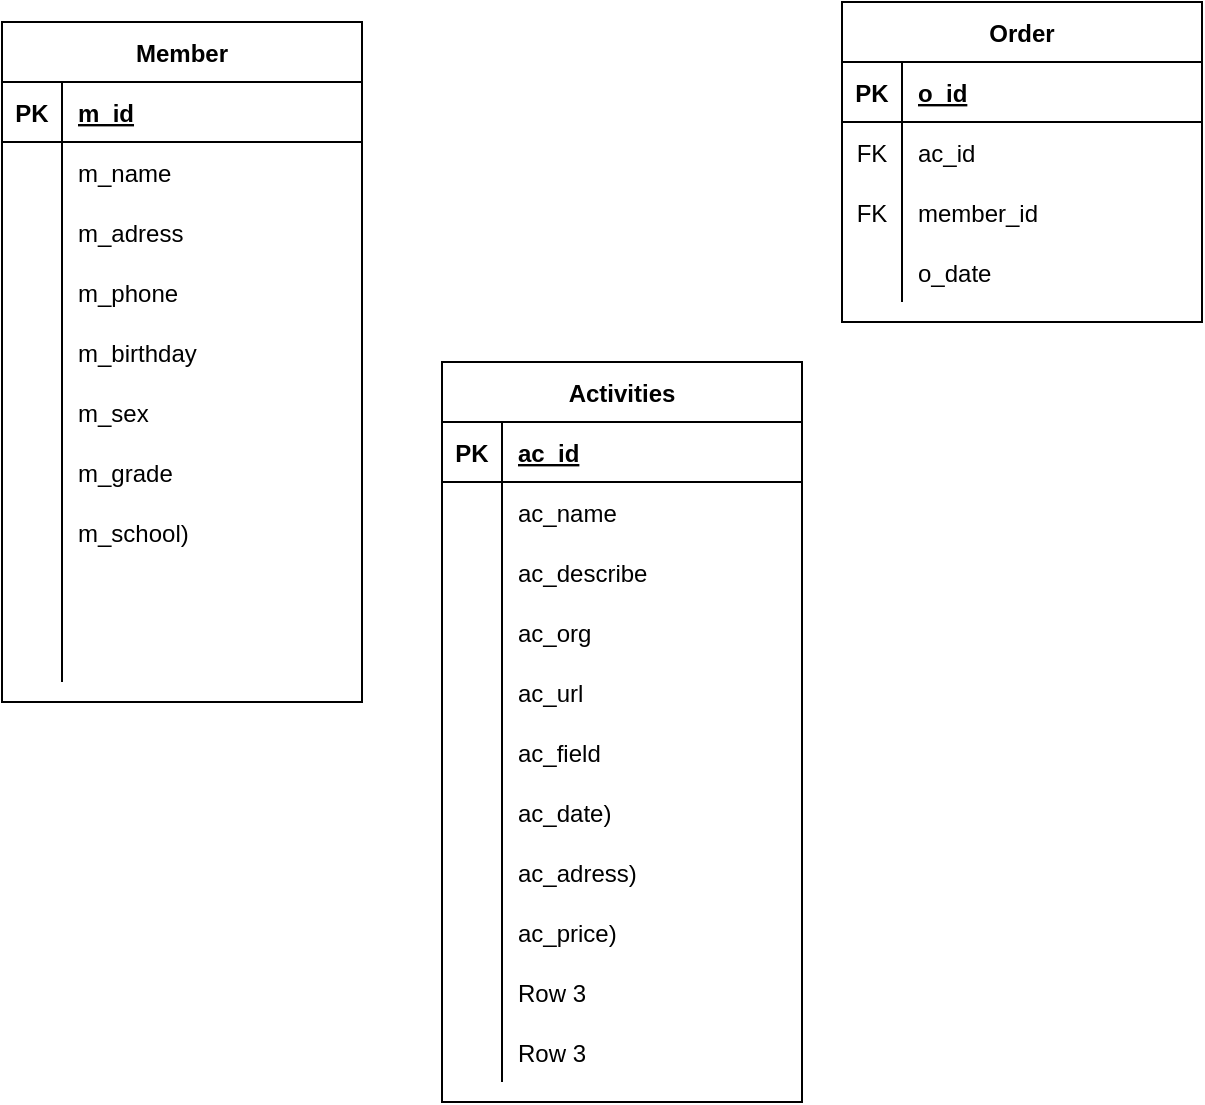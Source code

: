 <mxfile version="13.7.9" type="github">
  <diagram id="b5TJDrXaxEZ8Jz_9KGDN" name="Page-1">
    <mxGraphModel dx="946" dy="614" grid="1" gridSize="10" guides="1" tooltips="1" connect="1" arrows="1" fold="1" page="1" pageScale="1" pageWidth="827" pageHeight="1169" math="0" shadow="0">
      <root>
        <mxCell id="0" />
        <mxCell id="1" parent="0" />
        <mxCell id="qSzLSpkRc-Tx1MiX0r5f-1" value="Member" style="shape=table;startSize=30;container=1;collapsible=1;childLayout=tableLayout;fixedRows=1;rowLines=0;fontStyle=1;align=center;resizeLast=1;" vertex="1" parent="1">
          <mxGeometry x="120" y="90" width="180" height="340" as="geometry" />
        </mxCell>
        <mxCell id="qSzLSpkRc-Tx1MiX0r5f-2" value="" style="shape=partialRectangle;collapsible=0;dropTarget=0;pointerEvents=0;fillColor=none;top=0;left=0;bottom=1;right=0;points=[[0,0.5],[1,0.5]];portConstraint=eastwest;" vertex="1" parent="qSzLSpkRc-Tx1MiX0r5f-1">
          <mxGeometry y="30" width="180" height="30" as="geometry" />
        </mxCell>
        <mxCell id="qSzLSpkRc-Tx1MiX0r5f-3" value="PK" style="shape=partialRectangle;connectable=0;fillColor=none;top=0;left=0;bottom=0;right=0;fontStyle=1;overflow=hidden;" vertex="1" parent="qSzLSpkRc-Tx1MiX0r5f-2">
          <mxGeometry width="30" height="30" as="geometry" />
        </mxCell>
        <mxCell id="qSzLSpkRc-Tx1MiX0r5f-4" value="m_id" style="shape=partialRectangle;connectable=0;fillColor=none;top=0;left=0;bottom=0;right=0;align=left;spacingLeft=6;fontStyle=5;overflow=hidden;" vertex="1" parent="qSzLSpkRc-Tx1MiX0r5f-2">
          <mxGeometry x="30" width="150" height="30" as="geometry" />
        </mxCell>
        <mxCell id="qSzLSpkRc-Tx1MiX0r5f-5" value="" style="shape=partialRectangle;collapsible=0;dropTarget=0;pointerEvents=0;fillColor=none;top=0;left=0;bottom=0;right=0;points=[[0,0.5],[1,0.5]];portConstraint=eastwest;" vertex="1" parent="qSzLSpkRc-Tx1MiX0r5f-1">
          <mxGeometry y="60" width="180" height="30" as="geometry" />
        </mxCell>
        <mxCell id="qSzLSpkRc-Tx1MiX0r5f-6" value="" style="shape=partialRectangle;connectable=0;fillColor=none;top=0;left=0;bottom=0;right=0;editable=1;overflow=hidden;" vertex="1" parent="qSzLSpkRc-Tx1MiX0r5f-5">
          <mxGeometry width="30" height="30" as="geometry" />
        </mxCell>
        <mxCell id="qSzLSpkRc-Tx1MiX0r5f-7" value="m_name" style="shape=partialRectangle;connectable=0;fillColor=none;top=0;left=0;bottom=0;right=0;align=left;spacingLeft=6;overflow=hidden;" vertex="1" parent="qSzLSpkRc-Tx1MiX0r5f-5">
          <mxGeometry x="30" width="150" height="30" as="geometry" />
        </mxCell>
        <mxCell id="qSzLSpkRc-Tx1MiX0r5f-8" value="" style="shape=partialRectangle;collapsible=0;dropTarget=0;pointerEvents=0;fillColor=none;top=0;left=0;bottom=0;right=0;points=[[0,0.5],[1,0.5]];portConstraint=eastwest;" vertex="1" parent="qSzLSpkRc-Tx1MiX0r5f-1">
          <mxGeometry y="90" width="180" height="30" as="geometry" />
        </mxCell>
        <mxCell id="qSzLSpkRc-Tx1MiX0r5f-9" value="" style="shape=partialRectangle;connectable=0;fillColor=none;top=0;left=0;bottom=0;right=0;editable=1;overflow=hidden;" vertex="1" parent="qSzLSpkRc-Tx1MiX0r5f-8">
          <mxGeometry width="30" height="30" as="geometry" />
        </mxCell>
        <mxCell id="qSzLSpkRc-Tx1MiX0r5f-10" value="m_adress" style="shape=partialRectangle;connectable=0;fillColor=none;top=0;left=0;bottom=0;right=0;align=left;spacingLeft=6;overflow=hidden;" vertex="1" parent="qSzLSpkRc-Tx1MiX0r5f-8">
          <mxGeometry x="30" width="150" height="30" as="geometry" />
        </mxCell>
        <mxCell id="qSzLSpkRc-Tx1MiX0r5f-11" value="" style="shape=partialRectangle;collapsible=0;dropTarget=0;pointerEvents=0;fillColor=none;top=0;left=0;bottom=0;right=0;points=[[0,0.5],[1,0.5]];portConstraint=eastwest;" vertex="1" parent="qSzLSpkRc-Tx1MiX0r5f-1">
          <mxGeometry y="120" width="180" height="30" as="geometry" />
        </mxCell>
        <mxCell id="qSzLSpkRc-Tx1MiX0r5f-12" value="" style="shape=partialRectangle;connectable=0;fillColor=none;top=0;left=0;bottom=0;right=0;editable=1;overflow=hidden;" vertex="1" parent="qSzLSpkRc-Tx1MiX0r5f-11">
          <mxGeometry width="30" height="30" as="geometry" />
        </mxCell>
        <mxCell id="qSzLSpkRc-Tx1MiX0r5f-13" value="m_phone" style="shape=partialRectangle;connectable=0;fillColor=none;top=0;left=0;bottom=0;right=0;align=left;spacingLeft=6;overflow=hidden;" vertex="1" parent="qSzLSpkRc-Tx1MiX0r5f-11">
          <mxGeometry x="30" width="150" height="30" as="geometry" />
        </mxCell>
        <mxCell id="qSzLSpkRc-Tx1MiX0r5f-14" value="" style="shape=partialRectangle;collapsible=0;dropTarget=0;pointerEvents=0;fillColor=none;top=0;left=0;bottom=0;right=0;points=[[0,0.5],[1,0.5]];portConstraint=eastwest;" vertex="1" parent="qSzLSpkRc-Tx1MiX0r5f-1">
          <mxGeometry y="150" width="180" height="30" as="geometry" />
        </mxCell>
        <mxCell id="qSzLSpkRc-Tx1MiX0r5f-15" value="" style="shape=partialRectangle;connectable=0;fillColor=none;top=0;left=0;bottom=0;right=0;editable=1;overflow=hidden;" vertex="1" parent="qSzLSpkRc-Tx1MiX0r5f-14">
          <mxGeometry width="30" height="30" as="geometry" />
        </mxCell>
        <mxCell id="qSzLSpkRc-Tx1MiX0r5f-16" value="m_birthday" style="shape=partialRectangle;connectable=0;fillColor=none;top=0;left=0;bottom=0;right=0;align=left;spacingLeft=6;overflow=hidden;" vertex="1" parent="qSzLSpkRc-Tx1MiX0r5f-14">
          <mxGeometry x="30" width="150" height="30" as="geometry" />
        </mxCell>
        <mxCell id="qSzLSpkRc-Tx1MiX0r5f-17" value="" style="shape=partialRectangle;collapsible=0;dropTarget=0;pointerEvents=0;fillColor=none;top=0;left=0;bottom=0;right=0;points=[[0,0.5],[1,0.5]];portConstraint=eastwest;" vertex="1" parent="qSzLSpkRc-Tx1MiX0r5f-1">
          <mxGeometry y="180" width="180" height="30" as="geometry" />
        </mxCell>
        <mxCell id="qSzLSpkRc-Tx1MiX0r5f-18" value="" style="shape=partialRectangle;connectable=0;fillColor=none;top=0;left=0;bottom=0;right=0;editable=1;overflow=hidden;" vertex="1" parent="qSzLSpkRc-Tx1MiX0r5f-17">
          <mxGeometry width="30" height="30" as="geometry" />
        </mxCell>
        <mxCell id="qSzLSpkRc-Tx1MiX0r5f-19" value="m_sex" style="shape=partialRectangle;connectable=0;fillColor=none;top=0;left=0;bottom=0;right=0;align=left;spacingLeft=6;overflow=hidden;" vertex="1" parent="qSzLSpkRc-Tx1MiX0r5f-17">
          <mxGeometry x="30" width="150" height="30" as="geometry" />
        </mxCell>
        <mxCell id="qSzLSpkRc-Tx1MiX0r5f-20" value="" style="shape=partialRectangle;collapsible=0;dropTarget=0;pointerEvents=0;fillColor=none;top=0;left=0;bottom=0;right=0;points=[[0,0.5],[1,0.5]];portConstraint=eastwest;" vertex="1" parent="qSzLSpkRc-Tx1MiX0r5f-1">
          <mxGeometry y="210" width="180" height="30" as="geometry" />
        </mxCell>
        <mxCell id="qSzLSpkRc-Tx1MiX0r5f-21" value="" style="shape=partialRectangle;connectable=0;fillColor=none;top=0;left=0;bottom=0;right=0;editable=1;overflow=hidden;" vertex="1" parent="qSzLSpkRc-Tx1MiX0r5f-20">
          <mxGeometry width="30" height="30" as="geometry" />
        </mxCell>
        <mxCell id="qSzLSpkRc-Tx1MiX0r5f-22" value="m_grade" style="shape=partialRectangle;connectable=0;fillColor=none;top=0;left=0;bottom=0;right=0;align=left;spacingLeft=6;overflow=hidden;" vertex="1" parent="qSzLSpkRc-Tx1MiX0r5f-20">
          <mxGeometry x="30" width="150" height="30" as="geometry" />
        </mxCell>
        <mxCell id="qSzLSpkRc-Tx1MiX0r5f-23" value="" style="shape=partialRectangle;collapsible=0;dropTarget=0;pointerEvents=0;fillColor=none;top=0;left=0;bottom=0;right=0;points=[[0,0.5],[1,0.5]];portConstraint=eastwest;" vertex="1" parent="qSzLSpkRc-Tx1MiX0r5f-1">
          <mxGeometry y="240" width="180" height="30" as="geometry" />
        </mxCell>
        <mxCell id="qSzLSpkRc-Tx1MiX0r5f-24" value="" style="shape=partialRectangle;connectable=0;fillColor=none;top=0;left=0;bottom=0;right=0;editable=1;overflow=hidden;" vertex="1" parent="qSzLSpkRc-Tx1MiX0r5f-23">
          <mxGeometry width="30" height="30" as="geometry" />
        </mxCell>
        <mxCell id="qSzLSpkRc-Tx1MiX0r5f-25" value="m_school)" style="shape=partialRectangle;connectable=0;fillColor=none;top=0;left=0;bottom=0;right=0;align=left;spacingLeft=6;overflow=hidden;" vertex="1" parent="qSzLSpkRc-Tx1MiX0r5f-23">
          <mxGeometry x="30" width="150" height="30" as="geometry" />
        </mxCell>
        <mxCell id="qSzLSpkRc-Tx1MiX0r5f-26" value="" style="shape=partialRectangle;collapsible=0;dropTarget=0;pointerEvents=0;fillColor=none;top=0;left=0;bottom=0;right=0;points=[[0,0.5],[1,0.5]];portConstraint=eastwest;" vertex="1" parent="qSzLSpkRc-Tx1MiX0r5f-1">
          <mxGeometry y="270" width="180" height="30" as="geometry" />
        </mxCell>
        <mxCell id="qSzLSpkRc-Tx1MiX0r5f-27" value="" style="shape=partialRectangle;connectable=0;fillColor=none;top=0;left=0;bottom=0;right=0;editable=1;overflow=hidden;" vertex="1" parent="qSzLSpkRc-Tx1MiX0r5f-26">
          <mxGeometry width="30" height="30" as="geometry" />
        </mxCell>
        <mxCell id="qSzLSpkRc-Tx1MiX0r5f-28" value="" style="shape=partialRectangle;connectable=0;fillColor=none;top=0;left=0;bottom=0;right=0;align=left;spacingLeft=6;overflow=hidden;" vertex="1" parent="qSzLSpkRc-Tx1MiX0r5f-26">
          <mxGeometry x="30" width="150" height="30" as="geometry" />
        </mxCell>
        <mxCell id="qSzLSpkRc-Tx1MiX0r5f-29" value="" style="shape=partialRectangle;collapsible=0;dropTarget=0;pointerEvents=0;fillColor=none;top=0;left=0;bottom=0;right=0;points=[[0,0.5],[1,0.5]];portConstraint=eastwest;" vertex="1" parent="qSzLSpkRc-Tx1MiX0r5f-1">
          <mxGeometry y="300" width="180" height="30" as="geometry" />
        </mxCell>
        <mxCell id="qSzLSpkRc-Tx1MiX0r5f-30" value="" style="shape=partialRectangle;connectable=0;fillColor=none;top=0;left=0;bottom=0;right=0;editable=1;overflow=hidden;" vertex="1" parent="qSzLSpkRc-Tx1MiX0r5f-29">
          <mxGeometry width="30" height="30" as="geometry" />
        </mxCell>
        <mxCell id="qSzLSpkRc-Tx1MiX0r5f-31" value="" style="shape=partialRectangle;connectable=0;fillColor=none;top=0;left=0;bottom=0;right=0;align=left;spacingLeft=6;overflow=hidden;" vertex="1" parent="qSzLSpkRc-Tx1MiX0r5f-29">
          <mxGeometry x="30" width="150" height="30" as="geometry" />
        </mxCell>
        <mxCell id="qSzLSpkRc-Tx1MiX0r5f-32" value="Activities" style="shape=table;startSize=30;container=1;collapsible=1;childLayout=tableLayout;fixedRows=1;rowLines=0;fontStyle=1;align=center;resizeLast=1;" vertex="1" parent="1">
          <mxGeometry x="340" y="260" width="180" height="370" as="geometry" />
        </mxCell>
        <mxCell id="qSzLSpkRc-Tx1MiX0r5f-33" value="" style="shape=partialRectangle;collapsible=0;dropTarget=0;pointerEvents=0;fillColor=none;top=0;left=0;bottom=1;right=0;points=[[0,0.5],[1,0.5]];portConstraint=eastwest;" vertex="1" parent="qSzLSpkRc-Tx1MiX0r5f-32">
          <mxGeometry y="30" width="180" height="30" as="geometry" />
        </mxCell>
        <mxCell id="qSzLSpkRc-Tx1MiX0r5f-34" value="PK" style="shape=partialRectangle;connectable=0;fillColor=none;top=0;left=0;bottom=0;right=0;fontStyle=1;overflow=hidden;" vertex="1" parent="qSzLSpkRc-Tx1MiX0r5f-33">
          <mxGeometry width="30" height="30" as="geometry" />
        </mxCell>
        <mxCell id="qSzLSpkRc-Tx1MiX0r5f-35" value="ac_id" style="shape=partialRectangle;connectable=0;fillColor=none;top=0;left=0;bottom=0;right=0;align=left;spacingLeft=6;fontStyle=5;overflow=hidden;" vertex="1" parent="qSzLSpkRc-Tx1MiX0r5f-33">
          <mxGeometry x="30" width="150" height="30" as="geometry" />
        </mxCell>
        <mxCell id="qSzLSpkRc-Tx1MiX0r5f-36" value="" style="shape=partialRectangle;collapsible=0;dropTarget=0;pointerEvents=0;fillColor=none;top=0;left=0;bottom=0;right=0;points=[[0,0.5],[1,0.5]];portConstraint=eastwest;" vertex="1" parent="qSzLSpkRc-Tx1MiX0r5f-32">
          <mxGeometry y="60" width="180" height="30" as="geometry" />
        </mxCell>
        <mxCell id="qSzLSpkRc-Tx1MiX0r5f-37" value="" style="shape=partialRectangle;connectable=0;fillColor=none;top=0;left=0;bottom=0;right=0;editable=1;overflow=hidden;" vertex="1" parent="qSzLSpkRc-Tx1MiX0r5f-36">
          <mxGeometry width="30" height="30" as="geometry" />
        </mxCell>
        <mxCell id="qSzLSpkRc-Tx1MiX0r5f-38" value="ac_name" style="shape=partialRectangle;connectable=0;fillColor=none;top=0;left=0;bottom=0;right=0;align=left;spacingLeft=6;overflow=hidden;" vertex="1" parent="qSzLSpkRc-Tx1MiX0r5f-36">
          <mxGeometry x="30" width="150" height="30" as="geometry" />
        </mxCell>
        <mxCell id="qSzLSpkRc-Tx1MiX0r5f-39" value="" style="shape=partialRectangle;collapsible=0;dropTarget=0;pointerEvents=0;fillColor=none;top=0;left=0;bottom=0;right=0;points=[[0,0.5],[1,0.5]];portConstraint=eastwest;" vertex="1" parent="qSzLSpkRc-Tx1MiX0r5f-32">
          <mxGeometry y="90" width="180" height="30" as="geometry" />
        </mxCell>
        <mxCell id="qSzLSpkRc-Tx1MiX0r5f-40" value="" style="shape=partialRectangle;connectable=0;fillColor=none;top=0;left=0;bottom=0;right=0;editable=1;overflow=hidden;" vertex="1" parent="qSzLSpkRc-Tx1MiX0r5f-39">
          <mxGeometry width="30" height="30" as="geometry" />
        </mxCell>
        <mxCell id="qSzLSpkRc-Tx1MiX0r5f-41" value="ac_describe" style="shape=partialRectangle;connectable=0;fillColor=none;top=0;left=0;bottom=0;right=0;align=left;spacingLeft=6;overflow=hidden;" vertex="1" parent="qSzLSpkRc-Tx1MiX0r5f-39">
          <mxGeometry x="30" width="150" height="30" as="geometry" />
        </mxCell>
        <mxCell id="qSzLSpkRc-Tx1MiX0r5f-42" value="" style="shape=partialRectangle;collapsible=0;dropTarget=0;pointerEvents=0;fillColor=none;top=0;left=0;bottom=0;right=0;points=[[0,0.5],[1,0.5]];portConstraint=eastwest;" vertex="1" parent="qSzLSpkRc-Tx1MiX0r5f-32">
          <mxGeometry y="120" width="180" height="30" as="geometry" />
        </mxCell>
        <mxCell id="qSzLSpkRc-Tx1MiX0r5f-43" value="" style="shape=partialRectangle;connectable=0;fillColor=none;top=0;left=0;bottom=0;right=0;editable=1;overflow=hidden;" vertex="1" parent="qSzLSpkRc-Tx1MiX0r5f-42">
          <mxGeometry width="30" height="30" as="geometry" />
        </mxCell>
        <mxCell id="qSzLSpkRc-Tx1MiX0r5f-44" value="ac_org" style="shape=partialRectangle;connectable=0;fillColor=none;top=0;left=0;bottom=0;right=0;align=left;spacingLeft=6;overflow=hidden;" vertex="1" parent="qSzLSpkRc-Tx1MiX0r5f-42">
          <mxGeometry x="30" width="150" height="30" as="geometry" />
        </mxCell>
        <mxCell id="qSzLSpkRc-Tx1MiX0r5f-58" value="" style="shape=partialRectangle;collapsible=0;dropTarget=0;pointerEvents=0;fillColor=none;top=0;left=0;bottom=0;right=0;points=[[0,0.5],[1,0.5]];portConstraint=eastwest;" vertex="1" parent="qSzLSpkRc-Tx1MiX0r5f-32">
          <mxGeometry y="150" width="180" height="30" as="geometry" />
        </mxCell>
        <mxCell id="qSzLSpkRc-Tx1MiX0r5f-59" value="" style="shape=partialRectangle;connectable=0;fillColor=none;top=0;left=0;bottom=0;right=0;editable=1;overflow=hidden;" vertex="1" parent="qSzLSpkRc-Tx1MiX0r5f-58">
          <mxGeometry width="30" height="30" as="geometry" />
        </mxCell>
        <mxCell id="qSzLSpkRc-Tx1MiX0r5f-60" value="ac_url" style="shape=partialRectangle;connectable=0;fillColor=none;top=0;left=0;bottom=0;right=0;align=left;spacingLeft=6;overflow=hidden;" vertex="1" parent="qSzLSpkRc-Tx1MiX0r5f-58">
          <mxGeometry x="30" width="150" height="30" as="geometry" />
        </mxCell>
        <mxCell id="qSzLSpkRc-Tx1MiX0r5f-61" value="" style="shape=partialRectangle;collapsible=0;dropTarget=0;pointerEvents=0;fillColor=none;top=0;left=0;bottom=0;right=0;points=[[0,0.5],[1,0.5]];portConstraint=eastwest;" vertex="1" parent="qSzLSpkRc-Tx1MiX0r5f-32">
          <mxGeometry y="180" width="180" height="30" as="geometry" />
        </mxCell>
        <mxCell id="qSzLSpkRc-Tx1MiX0r5f-62" value="" style="shape=partialRectangle;connectable=0;fillColor=none;top=0;left=0;bottom=0;right=0;editable=1;overflow=hidden;" vertex="1" parent="qSzLSpkRc-Tx1MiX0r5f-61">
          <mxGeometry width="30" height="30" as="geometry" />
        </mxCell>
        <mxCell id="qSzLSpkRc-Tx1MiX0r5f-63" value="ac_field" style="shape=partialRectangle;connectable=0;fillColor=none;top=0;left=0;bottom=0;right=0;align=left;spacingLeft=6;overflow=hidden;" vertex="1" parent="qSzLSpkRc-Tx1MiX0r5f-61">
          <mxGeometry x="30" width="150" height="30" as="geometry" />
        </mxCell>
        <mxCell id="qSzLSpkRc-Tx1MiX0r5f-64" value="" style="shape=partialRectangle;collapsible=0;dropTarget=0;pointerEvents=0;fillColor=none;top=0;left=0;bottom=0;right=0;points=[[0,0.5],[1,0.5]];portConstraint=eastwest;" vertex="1" parent="qSzLSpkRc-Tx1MiX0r5f-32">
          <mxGeometry y="210" width="180" height="30" as="geometry" />
        </mxCell>
        <mxCell id="qSzLSpkRc-Tx1MiX0r5f-65" value="" style="shape=partialRectangle;connectable=0;fillColor=none;top=0;left=0;bottom=0;right=0;editable=1;overflow=hidden;" vertex="1" parent="qSzLSpkRc-Tx1MiX0r5f-64">
          <mxGeometry width="30" height="30" as="geometry" />
        </mxCell>
        <mxCell id="qSzLSpkRc-Tx1MiX0r5f-66" value="ac_date)" style="shape=partialRectangle;connectable=0;fillColor=none;top=0;left=0;bottom=0;right=0;align=left;spacingLeft=6;overflow=hidden;" vertex="1" parent="qSzLSpkRc-Tx1MiX0r5f-64">
          <mxGeometry x="30" width="150" height="30" as="geometry" />
        </mxCell>
        <mxCell id="qSzLSpkRc-Tx1MiX0r5f-67" value="" style="shape=partialRectangle;collapsible=0;dropTarget=0;pointerEvents=0;fillColor=none;top=0;left=0;bottom=0;right=0;points=[[0,0.5],[1,0.5]];portConstraint=eastwest;" vertex="1" parent="qSzLSpkRc-Tx1MiX0r5f-32">
          <mxGeometry y="240" width="180" height="30" as="geometry" />
        </mxCell>
        <mxCell id="qSzLSpkRc-Tx1MiX0r5f-68" value="" style="shape=partialRectangle;connectable=0;fillColor=none;top=0;left=0;bottom=0;right=0;editable=1;overflow=hidden;" vertex="1" parent="qSzLSpkRc-Tx1MiX0r5f-67">
          <mxGeometry width="30" height="30" as="geometry" />
        </mxCell>
        <mxCell id="qSzLSpkRc-Tx1MiX0r5f-69" value="ac_adress)" style="shape=partialRectangle;connectable=0;fillColor=none;top=0;left=0;bottom=0;right=0;align=left;spacingLeft=6;overflow=hidden;" vertex="1" parent="qSzLSpkRc-Tx1MiX0r5f-67">
          <mxGeometry x="30" width="150" height="30" as="geometry" />
        </mxCell>
        <mxCell id="qSzLSpkRc-Tx1MiX0r5f-70" value="" style="shape=partialRectangle;collapsible=0;dropTarget=0;pointerEvents=0;fillColor=none;top=0;left=0;bottom=0;right=0;points=[[0,0.5],[1,0.5]];portConstraint=eastwest;" vertex="1" parent="qSzLSpkRc-Tx1MiX0r5f-32">
          <mxGeometry y="270" width="180" height="30" as="geometry" />
        </mxCell>
        <mxCell id="qSzLSpkRc-Tx1MiX0r5f-71" value="" style="shape=partialRectangle;connectable=0;fillColor=none;top=0;left=0;bottom=0;right=0;editable=1;overflow=hidden;" vertex="1" parent="qSzLSpkRc-Tx1MiX0r5f-70">
          <mxGeometry width="30" height="30" as="geometry" />
        </mxCell>
        <mxCell id="qSzLSpkRc-Tx1MiX0r5f-72" value="ac_price)" style="shape=partialRectangle;connectable=0;fillColor=none;top=0;left=0;bottom=0;right=0;align=left;spacingLeft=6;overflow=hidden;" vertex="1" parent="qSzLSpkRc-Tx1MiX0r5f-70">
          <mxGeometry x="30" width="150" height="30" as="geometry" />
        </mxCell>
        <mxCell id="qSzLSpkRc-Tx1MiX0r5f-73" value="" style="shape=partialRectangle;collapsible=0;dropTarget=0;pointerEvents=0;fillColor=none;top=0;left=0;bottom=0;right=0;points=[[0,0.5],[1,0.5]];portConstraint=eastwest;" vertex="1" parent="qSzLSpkRc-Tx1MiX0r5f-32">
          <mxGeometry y="300" width="180" height="30" as="geometry" />
        </mxCell>
        <mxCell id="qSzLSpkRc-Tx1MiX0r5f-74" value="" style="shape=partialRectangle;connectable=0;fillColor=none;top=0;left=0;bottom=0;right=0;editable=1;overflow=hidden;" vertex="1" parent="qSzLSpkRc-Tx1MiX0r5f-73">
          <mxGeometry width="30" height="30" as="geometry" />
        </mxCell>
        <mxCell id="qSzLSpkRc-Tx1MiX0r5f-75" value="Row 3" style="shape=partialRectangle;connectable=0;fillColor=none;top=0;left=0;bottom=0;right=0;align=left;spacingLeft=6;overflow=hidden;" vertex="1" parent="qSzLSpkRc-Tx1MiX0r5f-73">
          <mxGeometry x="30" width="150" height="30" as="geometry" />
        </mxCell>
        <mxCell id="qSzLSpkRc-Tx1MiX0r5f-76" value="" style="shape=partialRectangle;collapsible=0;dropTarget=0;pointerEvents=0;fillColor=none;top=0;left=0;bottom=0;right=0;points=[[0,0.5],[1,0.5]];portConstraint=eastwest;" vertex="1" parent="qSzLSpkRc-Tx1MiX0r5f-32">
          <mxGeometry y="330" width="180" height="30" as="geometry" />
        </mxCell>
        <mxCell id="qSzLSpkRc-Tx1MiX0r5f-77" value="" style="shape=partialRectangle;connectable=0;fillColor=none;top=0;left=0;bottom=0;right=0;editable=1;overflow=hidden;" vertex="1" parent="qSzLSpkRc-Tx1MiX0r5f-76">
          <mxGeometry width="30" height="30" as="geometry" />
        </mxCell>
        <mxCell id="qSzLSpkRc-Tx1MiX0r5f-78" value="Row 3" style="shape=partialRectangle;connectable=0;fillColor=none;top=0;left=0;bottom=0;right=0;align=left;spacingLeft=6;overflow=hidden;" vertex="1" parent="qSzLSpkRc-Tx1MiX0r5f-76">
          <mxGeometry x="30" width="150" height="30" as="geometry" />
        </mxCell>
        <mxCell id="qSzLSpkRc-Tx1MiX0r5f-92" value="Order" style="shape=table;startSize=30;container=1;collapsible=1;childLayout=tableLayout;fixedRows=1;rowLines=0;fontStyle=1;align=center;resizeLast=1;" vertex="1" parent="1">
          <mxGeometry x="540" y="80" width="180" height="160" as="geometry" />
        </mxCell>
        <mxCell id="qSzLSpkRc-Tx1MiX0r5f-93" value="" style="shape=partialRectangle;collapsible=0;dropTarget=0;pointerEvents=0;fillColor=none;top=0;left=0;bottom=1;right=0;points=[[0,0.5],[1,0.5]];portConstraint=eastwest;" vertex="1" parent="qSzLSpkRc-Tx1MiX0r5f-92">
          <mxGeometry y="30" width="180" height="30" as="geometry" />
        </mxCell>
        <mxCell id="qSzLSpkRc-Tx1MiX0r5f-94" value="PK" style="shape=partialRectangle;connectable=0;fillColor=none;top=0;left=0;bottom=0;right=0;fontStyle=1;overflow=hidden;" vertex="1" parent="qSzLSpkRc-Tx1MiX0r5f-93">
          <mxGeometry width="30" height="30" as="geometry" />
        </mxCell>
        <mxCell id="qSzLSpkRc-Tx1MiX0r5f-95" value="o_id" style="shape=partialRectangle;connectable=0;fillColor=none;top=0;left=0;bottom=0;right=0;align=left;spacingLeft=6;fontStyle=5;overflow=hidden;" vertex="1" parent="qSzLSpkRc-Tx1MiX0r5f-93">
          <mxGeometry x="30" width="150" height="30" as="geometry" />
        </mxCell>
        <mxCell id="qSzLSpkRc-Tx1MiX0r5f-96" value="" style="shape=partialRectangle;collapsible=0;dropTarget=0;pointerEvents=0;fillColor=none;top=0;left=0;bottom=0;right=0;points=[[0,0.5],[1,0.5]];portConstraint=eastwest;" vertex="1" parent="qSzLSpkRc-Tx1MiX0r5f-92">
          <mxGeometry y="60" width="180" height="30" as="geometry" />
        </mxCell>
        <mxCell id="qSzLSpkRc-Tx1MiX0r5f-97" value="FK" style="shape=partialRectangle;connectable=0;fillColor=none;top=0;left=0;bottom=0;right=0;editable=1;overflow=hidden;" vertex="1" parent="qSzLSpkRc-Tx1MiX0r5f-96">
          <mxGeometry width="30" height="30" as="geometry" />
        </mxCell>
        <mxCell id="qSzLSpkRc-Tx1MiX0r5f-98" value="ac_id" style="shape=partialRectangle;connectable=0;fillColor=none;top=0;left=0;bottom=0;right=0;align=left;spacingLeft=6;overflow=hidden;" vertex="1" parent="qSzLSpkRc-Tx1MiX0r5f-96">
          <mxGeometry x="30" width="150" height="30" as="geometry" />
        </mxCell>
        <mxCell id="qSzLSpkRc-Tx1MiX0r5f-99" value="" style="shape=partialRectangle;collapsible=0;dropTarget=0;pointerEvents=0;fillColor=none;top=0;left=0;bottom=0;right=0;points=[[0,0.5],[1,0.5]];portConstraint=eastwest;" vertex="1" parent="qSzLSpkRc-Tx1MiX0r5f-92">
          <mxGeometry y="90" width="180" height="30" as="geometry" />
        </mxCell>
        <mxCell id="qSzLSpkRc-Tx1MiX0r5f-100" value="FK" style="shape=partialRectangle;connectable=0;fillColor=none;top=0;left=0;bottom=0;right=0;editable=1;overflow=hidden;" vertex="1" parent="qSzLSpkRc-Tx1MiX0r5f-99">
          <mxGeometry width="30" height="30" as="geometry" />
        </mxCell>
        <mxCell id="qSzLSpkRc-Tx1MiX0r5f-101" value="member_id" style="shape=partialRectangle;connectable=0;fillColor=none;top=0;left=0;bottom=0;right=0;align=left;spacingLeft=6;overflow=hidden;" vertex="1" parent="qSzLSpkRc-Tx1MiX0r5f-99">
          <mxGeometry x="30" width="150" height="30" as="geometry" />
        </mxCell>
        <mxCell id="qSzLSpkRc-Tx1MiX0r5f-102" value="" style="shape=partialRectangle;collapsible=0;dropTarget=0;pointerEvents=0;fillColor=none;top=0;left=0;bottom=0;right=0;points=[[0,0.5],[1,0.5]];portConstraint=eastwest;" vertex="1" parent="qSzLSpkRc-Tx1MiX0r5f-92">
          <mxGeometry y="120" width="180" height="30" as="geometry" />
        </mxCell>
        <mxCell id="qSzLSpkRc-Tx1MiX0r5f-103" value="" style="shape=partialRectangle;connectable=0;fillColor=none;top=0;left=0;bottom=0;right=0;editable=1;overflow=hidden;" vertex="1" parent="qSzLSpkRc-Tx1MiX0r5f-102">
          <mxGeometry width="30" height="30" as="geometry" />
        </mxCell>
        <mxCell id="qSzLSpkRc-Tx1MiX0r5f-104" value="o_date" style="shape=partialRectangle;connectable=0;fillColor=none;top=0;left=0;bottom=0;right=0;align=left;spacingLeft=6;overflow=hidden;" vertex="1" parent="qSzLSpkRc-Tx1MiX0r5f-102">
          <mxGeometry x="30" width="150" height="30" as="geometry" />
        </mxCell>
      </root>
    </mxGraphModel>
  </diagram>
</mxfile>
